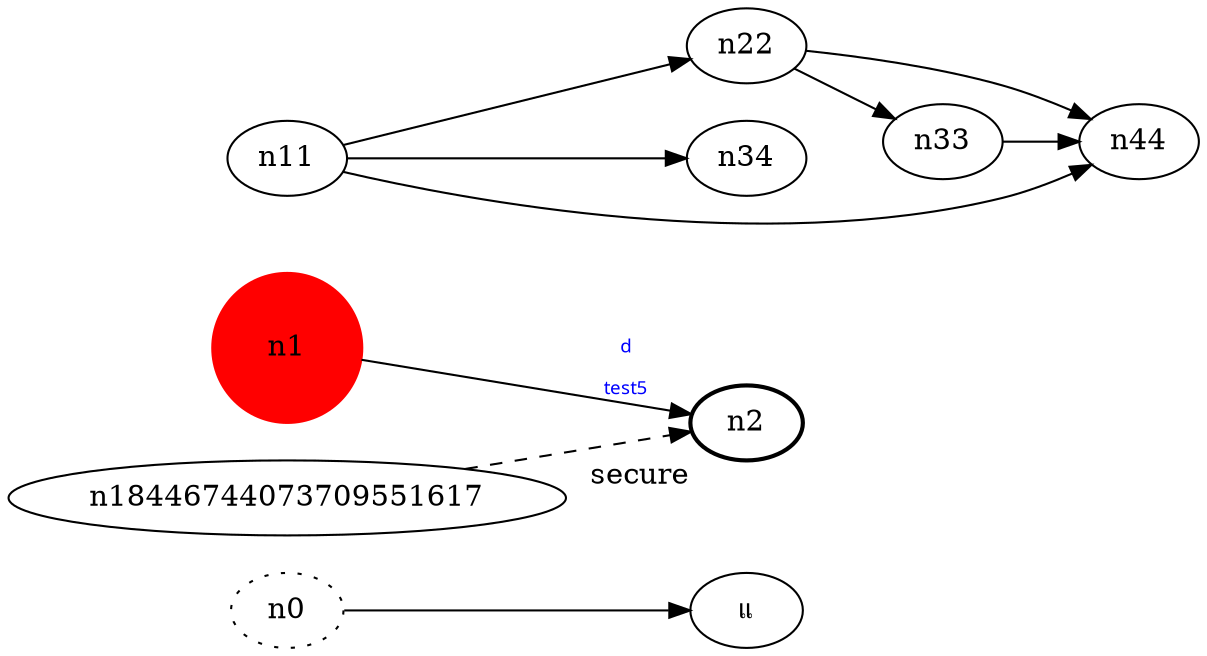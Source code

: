 digraph test5 {
	rankdir=LR;
	fontcolor=blue; /* c0; c1; c1 -- c1 */
	n0 [style=dotted, fillcolor="#123456"]; // c2; c3; c2 -- c￿3
	n1 [height=1, width=1, color=red, style=filled];
	n2 [style=bold, xlabel="secure"];
	n0 ->แ n18446744073709551617 -> n2[style=dashed];
	n1 -> n2 [fontname="comic sans", label="d\n\l\G", fontcolor=blue, fontsize=9];
	n11 -> n22;
	n11 -> n34;
	n11 -> n44;
	n22 -> n33;
	n22 -> n44;
	n33 -> n44;
}
